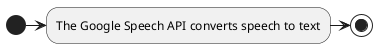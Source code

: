 @startuml speech
(*) -right-> "The Google Speech API converts speech to text"
"The Google Speech API converts speech to text" -right-> (*)
@enduml